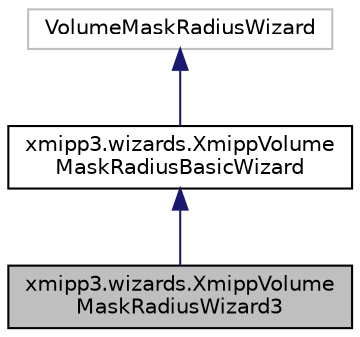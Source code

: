 digraph "xmipp3.wizards.XmippVolumeMaskRadiusWizard3"
{
  edge [fontname="Helvetica",fontsize="10",labelfontname="Helvetica",labelfontsize="10"];
  node [fontname="Helvetica",fontsize="10",shape=record];
  Node3 [label="xmipp3.wizards.XmippVolume\lMaskRadiusWizard3",height=0.2,width=0.4,color="black", fillcolor="grey75", style="filled", fontcolor="black"];
  Node4 -> Node3 [dir="back",color="midnightblue",fontsize="10",style="solid",fontname="Helvetica"];
  Node4 [label="xmipp3.wizards.XmippVolume\lMaskRadiusBasicWizard",height=0.2,width=0.4,color="black", fillcolor="white", style="filled",URL="$classxmipp3_1_1wizards_1_1XmippVolumeMaskRadiusBasicWizard.html"];
  Node5 -> Node4 [dir="back",color="midnightblue",fontsize="10",style="solid",fontname="Helvetica"];
  Node5 [label="VolumeMaskRadiusWizard",height=0.2,width=0.4,color="grey75", fillcolor="white", style="filled"];
}
